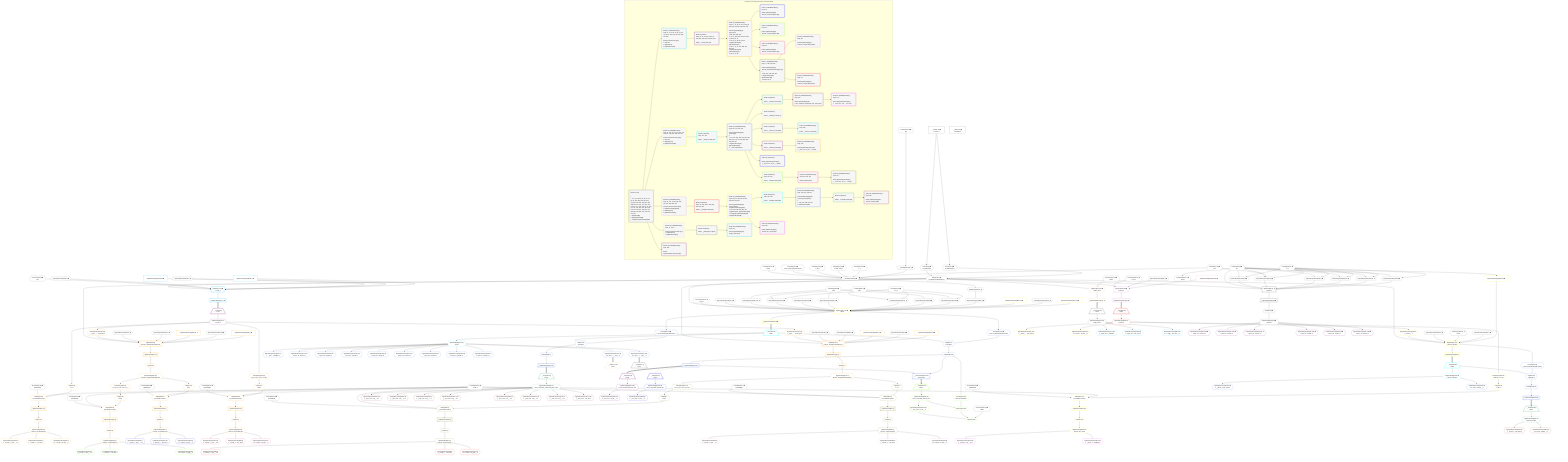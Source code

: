 %%{init: {'themeVariables': { 'fontSize': '12px'}}}%%
graph TD
    classDef path fill:#eee,stroke:#000,color:#000
    classDef plan fill:#fff,stroke-width:1px,color:#000
    classDef itemplan fill:#fff,stroke-width:2px,color:#000
    classDef unbatchedplan fill:#dff,stroke-width:1px,color:#000
    classDef sideeffectplan fill:#fcc,stroke-width:2px,color:#000
    classDef bucket fill:#f6f6f6,color:#000,stroke-width:2px,text-align:left


    %% plan dependencies
    __InputObject145{{"__InputObject[145∈0] ➊"}}:::plan
    Constant371{{"Constant[371∈0] ➊<br />ᐸ419ᐳ"}}:::plan
    Constant372{{"Constant[372∈0] ➊<br />ᐸ'easy cheesy baked potatoes'ᐳ"}}:::plan
    Constant373{{"Constant[373∈0] ➊<br />ᐸ'red'ᐳ"}}:::plan
    Constant374{{"Constant[374∈0] ➊<br />ᐸ'BAR_FOO'ᐳ"}}:::plan
    Constant375{{"Constant[375∈0] ➊<br />ᐸ''ᐳ"}}:::plan
    __InputObject151{{"__InputObject[151∈0] ➊"}}:::plan
    Constant377{{"Constant[377∈0] ➊<br />ᐸ8ᐳ"}}:::plan
    Constant371 & Constant372 & Constant373 & Constant374 & Constant375 & __InputObject151 & Constant377 --> __InputObject145
    PgSelect282[["PgSelect[282∈0] ➊<br />ᐸpersonᐳ"]]:::plan
    Object11{{"Object[11∈0] ➊<br />ᐸ{pgSettings,withPgClient}ᐳ"}}:::plan
    Constant378{{"Constant[378∈0] ➊<br />ᐸ1ᐳ"}}:::plan
    PgFromExpression290{{"PgFromExpression[290∈0] ➊"}}:::plan
    PgFromExpression296{{"PgFromExpression[296∈0] ➊"}}:::plan
    PgFromExpression301{{"PgFromExpression[301∈0] ➊"}}:::plan
    PgFromExpression306{{"PgFromExpression[306∈0] ➊"}}:::plan
    PgFromExpression311{{"PgFromExpression[311∈0] ➊"}}:::plan
    PgFromExpression316{{"PgFromExpression[316∈0] ➊"}}:::plan
    Object11 & Constant378 & PgFromExpression290 & PgFromExpression296 & PgFromExpression301 & PgFromExpression306 & PgFromExpression311 & PgFromExpression316 --> PgSelect282
    Connection12{{"Connection[12∈0] ➊<br />ᐸ8ᐳ"}}:::plan
    Connection105{{"Connection[105∈0] ➊<br />ᐸ103ᐳ"}}:::plan
    Connection191{{"Connection[191∈0] ➊<br />ᐸ188ᐳ"}}:::plan
    Connection221{{"Connection[221∈0] ➊<br />ᐸ219ᐳ"}}:::plan
    Connection236{{"Connection[236∈0] ➊<br />ᐸ231ᐳ"}}:::plan
    Connection251{{"Connection[251∈0] ➊<br />ᐸ246ᐳ"}}:::plan
    Constant378 --> Connection251
    Connection271{{"Connection[271∈0] ➊<br />ᐸ269ᐳ"}}:::plan
    Constant379{{"Constant[379∈0] ➊<br />ᐸ7ᐳ"}}:::plan
    Constant378 & Constant379 --> PgFromExpression290
    Constant378 & Constant377 & Constant379 --> PgFromExpression296
    Constant378 & Constant379 --> PgFromExpression301
    Constant378 & Constant379 --> PgFromExpression306
    Constant378 & Constant379 --> PgFromExpression311
    Constant378 & Constant379 --> PgFromExpression316
    Access9{{"Access[9∈0] ➊<br />ᐸ2.pgSettingsᐳ"}}:::plan
    Access10{{"Access[10∈0] ➊<br />ᐸ2.withPgClientᐳ"}}:::plan
    Access9 & Access10 --> Object11
    PgFromExpression117{{"PgFromExpression[117∈0] ➊"}}:::plan
    Constant368{{"Constant[368∈0] ➊<br />ᐸ15ᐳ"}}:::plan
    Constant368 --> PgFromExpression117
    PgFromExpression122{{"PgFromExpression[122∈0] ➊"}}:::plan
    Constant369{{"Constant[369∈0] ➊<br />ᐸ20ᐳ"}}:::plan
    Constant370{{"Constant[370∈0] ➊<br />ᐸ'[...]'ᐳ"}}:::plan
    Constant369 & Constant370 --> PgFromExpression122
    PgFromExpression129{{"PgFromExpression[129∈0] ➊"}}:::plan
    Constant368 --> PgFromExpression129
    PgFromExpression134{{"PgFromExpression[134∈0] ➊"}}:::plan
    Constant369 & Constant370 --> PgFromExpression134
    PgFromExpression138{{"PgFromExpression[138∈0] ➊"}}:::plan
    Constant368 --> PgFromExpression138
    PgFromExpression143{{"PgFromExpression[143∈0] ➊"}}:::plan
    Constant369 & Constant370 --> PgFromExpression143
    Constant376{{"Constant[376∈0] ➊<br />ᐸ5ᐳ"}}:::plan
    Constant376 --> __InputObject151
    __Value2["__Value[2∈0] ➊<br />ᐸcontextᐳ"]:::plan
    __Value2 --> Access9
    __Value2 --> Access10
    PgFromExpression113{{"PgFromExpression[113∈0] ➊"}}:::plan
    PgFromExpression125{{"PgFromExpression[125∈0] ➊"}}:::plan
    BakedInput154{{"BakedInput[154∈0] ➊"}}:::plan
    __InputObject145 --> BakedInput154
    PgFromExpression160{{"PgFromExpression[160∈0] ➊"}}:::plan
    BakedInput154 --> PgFromExpression160
    First284{{"First[284∈0] ➊"}}:::plan
    PgSelectRows285[["PgSelectRows[285∈0] ➊"]]:::plan
    PgSelectRows285 --> First284
    PgSelect282 --> PgSelectRows285
    PgSelectSingle286{{"PgSelectSingle[286∈0] ➊<br />ᐸpersonᐳ"}}:::plan
    First284 --> PgSelectSingle286
    __Value4["__Value[4∈0] ➊<br />ᐸrootValueᐳ"]:::plan
    PgFromExpression23{{"PgFromExpression[23∈0] ➊"}}:::plan
    PgFromExpression34{{"PgFromExpression[34∈0] ➊"}}:::plan
    PgFromExpression41{{"PgFromExpression[41∈0] ➊"}}:::plan
    PgFromExpression52{{"PgFromExpression[52∈0] ➊"}}:::plan
    PgFromExpression63{{"PgFromExpression[63∈0] ➊"}}:::plan
    PgFromExpression74{{"PgFromExpression[74∈0] ➊"}}:::plan
    PgFromExpression83{{"PgFromExpression[83∈0] ➊"}}:::plan
    PgFromExpression94{{"PgFromExpression[94∈0] ➊"}}:::plan
    PgFromExpression190{{"PgFromExpression[190∈0] ➊"}}:::plan
    PgFromExpression235{{"PgFromExpression[235∈0] ➊"}}:::plan
    PgFromExpression250{{"PgFromExpression[250∈0] ➊"}}:::plan
    PgFromExpression262{{"PgFromExpression[262∈0] ➊"}}:::plan
    Constant319{{"Constant[319∈0] ➊<br />ᐸ[HIDDEN]ᐳ"}}:::plan
    Constant320{{"Constant[320∈0] ➊<br />ᐸfalseᐳ"}}:::plan
    Constant325{{"Constant[325∈0] ➊<br />ᐸ[HIDDEN]ᐳ"}}:::plan
    Constant330{{"Constant[330∈0] ➊<br />ᐸ[HIDDEN]ᐳ"}}:::plan
    Constant335{{"Constant[335∈0] ➊<br />ᐸ[HIDDEN]ᐳ"}}:::plan
    Constant340{{"Constant[340∈0] ➊<br />ᐸ[HIDDEN]ᐳ"}}:::plan
    Constant346{{"Constant[346∈0] ➊<br />ᐸ[HIDDEN]ᐳ"}}:::plan
    Constant363{{"Constant[363∈0] ➊<br />ᐸ[HIDDEN]ᐳ"}}:::plan
    PgSelect14[["PgSelect[14∈1] ➊<br />ᐸtypesᐳ"]]:::plan
    PgSelectInlineApply318["PgSelectInlineApply[318∈1] ➊"]:::plan
    PgSelectInlineApply334["PgSelectInlineApply[334∈1] ➊"]:::plan
    Object11 & Connection12 & PgFromExpression23 & PgSelectInlineApply318 & PgFromExpression63 & PgSelectInlineApply334 --> PgSelect14
    PgSelectRows15[["PgSelectRows[15∈1] ➊"]]:::plan
    PgSelect14 --> PgSelectRows15
    __Item16[/"__Item[16∈2]<br />ᐸ15ᐳ"\]:::itemplan
    PgSelectRows15 ==> __Item16
    PgSelectSingle17{{"PgSelectSingle[17∈2]<br />ᐸtypesᐳ"}}:::plan
    __Item16 --> PgSelectSingle17
    PgSelect32[["PgSelect[32∈3]<br />ᐸfrmcdc_nestedCompoundTypeᐳ"]]:::plan
    PgClassExpression31{{"PgClassExpression[31∈3]<br />ᐸ__types__....ound_type”ᐳ"}}:::plan
    PgSelectInlineApply324["PgSelectInlineApply[324∈3] ➊"]:::plan
    PgSelectInlineApply329["PgSelectInlineApply[329∈3] ➊"]:::plan
    Object11 & PgClassExpression31 & PgFromExpression34 & PgFromExpression41 & PgSelectInlineApply324 & PgFromExpression52 & PgSelectInlineApply329 --> PgSelect32
    PgSelect72[["PgSelect[72∈3]<br />ᐸfrmcdc_nestedCompoundTypeᐳ"]]:::plan
    PgClassExpression71{{"PgClassExpression[71∈3]<br />ᐸ__types__....ound_type”ᐳ"}}:::plan
    PgSelectInlineApply339["PgSelectInlineApply[339∈3] ➊"]:::plan
    PgSelectInlineApply345["PgSelectInlineApply[345∈3] ➊"]:::plan
    Object11 & PgClassExpression71 & PgFromExpression74 & PgFromExpression83 & PgSelectInlineApply339 & PgFromExpression94 & PgSelectInlineApply345 --> PgSelect72
    Object323{{"Object[323∈3]<br />ᐸ{m,hasMore,items}ᐳ"}}:::plan
    List322{{"List[322∈3]<br />ᐸ17ᐳ"}}:::plan
    Constant319 & Constant320 & List322 --> Object323
    Object328{{"Object[328∈3]<br />ᐸ{m,hasMore,items}ᐳ"}}:::plan
    List327{{"List[327∈3]<br />ᐸ37ᐳ"}}:::plan
    Constant325 & Constant320 & List327 --> Object328
    Object333{{"Object[333∈3]<br />ᐸ{m,hasMore,items}ᐳ"}}:::plan
    List332{{"List[332∈3]<br />ᐸ331ᐳ"}}:::plan
    Constant330 & Constant320 & List332 --> Object333
    Object338{{"Object[338∈3]<br />ᐸ{m,hasMore,items}ᐳ"}}:::plan
    List337{{"List[337∈3]<br />ᐸ336ᐳ"}}:::plan
    Constant335 & Constant320 & List337 --> Object338
    First24{{"First[24∈3]"}}:::plan
    PgSelectRows25[["PgSelectRows[25∈3]"]]:::plan
    PgSelectRows25 --> First24
    Object323 --> PgSelectRows25
    PgSelectSingle26{{"PgSelectSingle[26∈3]<br />ᐸfrmcdc_compoundTypeᐳ"}}:::plan
    First24 --> PgSelectSingle26
    PgClassExpression27{{"PgClassExpression[27∈3]<br />ᐸ__frmcdc_c...type__.”a”ᐳ"}}:::plan
    PgSelectSingle26 --> PgClassExpression27
    PgClassExpression28{{"PgClassExpression[28∈3]<br />ᐸ__frmcdc_c....”foo_bar”ᐳ"}}:::plan
    PgSelectSingle26 --> PgClassExpression28
    PgClassExpression30{{"PgClassExpression[30∈3]<br />ᐸ”c”.”compo...nd_type__)ᐳ"}}:::plan
    PgSelectSingle26 --> PgClassExpression30
    PgSelectSingle17 --> PgClassExpression31
    First35{{"First[35∈3]"}}:::plan
    PgSelectRows36[["PgSelectRows[36∈3]"]]:::plan
    PgSelectRows36 --> First35
    PgSelect32 --> PgSelectRows36
    PgSelectSingle37{{"PgSelectSingle[37∈3]<br />ᐸfrmcdc_nestedCompoundTypeᐳ"}}:::plan
    First35 --> PgSelectSingle37
    First42{{"First[42∈3]"}}:::plan
    PgSelectRows43[["PgSelectRows[43∈3]"]]:::plan
    PgSelectRows43 --> First42
    Object328 --> PgSelectRows43
    PgSelectSingle44{{"PgSelectSingle[44∈3]<br />ᐸfrmcdc_compoundTypeᐳ"}}:::plan
    First42 --> PgSelectSingle44
    First53{{"First[53∈3]"}}:::plan
    PgSelectRows54[["PgSelectRows[54∈3]"]]:::plan
    PgSelectRows54 --> First53
    Object333 --> PgSelectRows54
    PgSelectSingle55{{"PgSelectSingle[55∈3]<br />ᐸfrmcdc_compoundTypeᐳ"}}:::plan
    First53 --> PgSelectSingle55
    First64{{"First[64∈3]"}}:::plan
    PgSelectRows65[["PgSelectRows[65∈3]"]]:::plan
    PgSelectRows65 --> First64
    Object338 --> PgSelectRows65
    PgSelectSingle66{{"PgSelectSingle[66∈3]<br />ᐸfrmcdc_compoundTypeᐳ"}}:::plan
    First64 --> PgSelectSingle66
    PgSelectSingle17 --> PgClassExpression71
    First75{{"First[75∈3]"}}:::plan
    PgSelectRows76[["PgSelectRows[76∈3]"]]:::plan
    PgSelectRows76 --> First75
    PgSelect72 --> PgSelectRows76
    PgSelectSingle77{{"PgSelectSingle[77∈3]<br />ᐸfrmcdc_nestedCompoundTypeᐳ"}}:::plan
    First75 --> PgSelectSingle77
    PgSelectSingle17 --> List322
    PgSelectSingle37 --> List327
    RemapKeys331{{"RemapKeys[331∈3]<br />ᐸ37:{”0”:4,”1”:5,”2”:6,”3”:7}ᐳ"}}:::plan
    PgSelectSingle37 --> RemapKeys331
    RemapKeys331 --> List332
    RemapKeys336{{"RemapKeys[336∈3]<br />ᐸ17:{”0”:5,”1”:6,”2”:7,”3”:8}ᐳ"}}:::plan
    PgSelectSingle17 --> RemapKeys336
    RemapKeys336 --> List337
    PgClassExpression45{{"PgClassExpression[45∈4]<br />ᐸ__frmcdc_c...type__.”a”ᐳ"}}:::plan
    PgSelectSingle44 --> PgClassExpression45
    PgClassExpression46{{"PgClassExpression[46∈4]<br />ᐸ__frmcdc_c....”foo_bar”ᐳ"}}:::plan
    PgSelectSingle44 --> PgClassExpression46
    PgClassExpression48{{"PgClassExpression[48∈4]<br />ᐸ”c”.”compo...nd_type__)ᐳ"}}:::plan
    PgSelectSingle44 --> PgClassExpression48
    PgClassExpression56{{"PgClassExpression[56∈5]<br />ᐸ__frmcdc_c...type__.”a”ᐳ"}}:::plan
    PgSelectSingle55 --> PgClassExpression56
    PgClassExpression57{{"PgClassExpression[57∈5]<br />ᐸ__frmcdc_c....”foo_bar”ᐳ"}}:::plan
    PgSelectSingle55 --> PgClassExpression57
    PgClassExpression59{{"PgClassExpression[59∈5]<br />ᐸ”c”.”compo...nd_type__)ᐳ"}}:::plan
    PgSelectSingle55 --> PgClassExpression59
    PgClassExpression67{{"PgClassExpression[67∈6]<br />ᐸ__frmcdc_c...type__.”a”ᐳ"}}:::plan
    PgSelectSingle66 --> PgClassExpression67
    PgClassExpression68{{"PgClassExpression[68∈6]<br />ᐸ__frmcdc_c....”foo_bar”ᐳ"}}:::plan
    PgSelectSingle66 --> PgClassExpression68
    PgClassExpression70{{"PgClassExpression[70∈6]<br />ᐸ”c”.”compo...nd_type__)ᐳ"}}:::plan
    PgSelectSingle66 --> PgClassExpression70
    Object344{{"Object[344∈7]<br />ᐸ{m,hasMore,items}ᐳ"}}:::plan
    List343{{"List[343∈7]<br />ᐸ77ᐳ"}}:::plan
    Constant340 & Constant320 & List343 --> Object344
    Object349{{"Object[349∈7]<br />ᐸ{m,hasMore,items}ᐳ"}}:::plan
    List348{{"List[348∈7]<br />ᐸ347ᐳ"}}:::plan
    Constant346 & Constant320 & List348 --> Object349
    First84{{"First[84∈7]"}}:::plan
    PgSelectRows85[["PgSelectRows[85∈7]"]]:::plan
    PgSelectRows85 --> First84
    Object344 --> PgSelectRows85
    PgSelectSingle86{{"PgSelectSingle[86∈7]<br />ᐸfrmcdc_compoundTypeᐳ"}}:::plan
    First84 --> PgSelectSingle86
    First95{{"First[95∈7]"}}:::plan
    PgSelectRows96[["PgSelectRows[96∈7]"]]:::plan
    PgSelectRows96 --> First95
    Object349 --> PgSelectRows96
    PgSelectSingle97{{"PgSelectSingle[97∈7]<br />ᐸfrmcdc_compoundTypeᐳ"}}:::plan
    First95 --> PgSelectSingle97
    PgSelectSingle77 --> List343
    RemapKeys347{{"RemapKeys[347∈7]<br />ᐸ77:{”0”:4,”1”:5,”2”:6,”3”:7}ᐳ"}}:::plan
    PgSelectSingle77 --> RemapKeys347
    RemapKeys347 --> List348
    PgClassExpression87{{"PgClassExpression[87∈8]<br />ᐸ__frmcdc_c...type__.”a”ᐳ"}}:::plan
    PgSelectSingle86 --> PgClassExpression87
    PgClassExpression88{{"PgClassExpression[88∈8]<br />ᐸ__frmcdc_c....”foo_bar”ᐳ"}}:::plan
    PgSelectSingle86 --> PgClassExpression88
    PgClassExpression90{{"PgClassExpression[90∈8]<br />ᐸ”c”.”compo...nd_type__)ᐳ"}}:::plan
    PgSelectSingle86 --> PgClassExpression90
    PgClassExpression98{{"PgClassExpression[98∈9]<br />ᐸ__frmcdc_c...type__.”a”ᐳ"}}:::plan
    PgSelectSingle97 --> PgClassExpression98
    PgClassExpression99{{"PgClassExpression[99∈9]<br />ᐸ__frmcdc_c....”foo_bar”ᐳ"}}:::plan
    PgSelectSingle97 --> PgClassExpression99
    PgClassExpression101{{"PgClassExpression[101∈9]<br />ᐸ”c”.”compo...nd_type__)ᐳ"}}:::plan
    PgSelectSingle97 --> PgClassExpression101
    PgSelect107[["PgSelect[107∈10] ➊<br />ᐸpostᐳ"]]:::plan
    PgSelectInlineApply350["PgSelectInlineApply[350∈10] ➊"]:::plan
    PgSelectInlineApply354["PgSelectInlineApply[354∈10] ➊"]:::plan
    Object11 & Connection105 & PgFromExpression113 & PgFromExpression117 & PgFromExpression122 & PgFromExpression125 & PgFromExpression129 & PgFromExpression134 & PgFromExpression138 & PgFromExpression143 & PgFromExpression160 & PgSelectInlineApply350 & PgFromExpression190 & PgSelectInlineApply354 --> PgSelect107
    PgSelectRows108[["PgSelectRows[108∈10] ➊"]]:::plan
    PgSelect107 --> PgSelectRows108
    __Item109[/"__Item[109∈11]<br />ᐸ108ᐳ"\]:::itemplan
    PgSelectRows108 ==> __Item109
    PgSelectSingle110{{"PgSelectSingle[110∈11]<br />ᐸpostᐳ"}}:::plan
    __Item109 --> PgSelectSingle110
    __ListTransform204[["__ListTransform[204∈12]<br />ᐸeach:203ᐳ"]]:::plan
    PgSelectRows193[["PgSelectRows[193∈12]"]]:::plan
    Lambda357{{"Lambda[357∈12]"}}:::plan
    PgSelectRows193 & Lambda357 --> __ListTransform204
    List352{{"List[352∈12]<br />ᐸ109,351ᐳ"}}:::plan
    Access351{{"Access[351∈12] ➊<br />ᐸ107.m.subqueryDetailsFor156ᐳ"}}:::plan
    __Item109 & Access351 --> List352
    List356{{"List[356∈12]<br />ᐸ109,355ᐳ"}}:::plan
    Access355{{"Access[355∈12] ➊<br />ᐸ107.m.subqueryDetailsFor192ᐳ"}}:::plan
    __Item109 & Access355 --> List356
    PgClassExpression111{{"PgClassExpression[111∈12]<br />ᐸ__post__.”headline”ᐳ"}}:::plan
    PgSelectSingle110 --> PgClassExpression111
    PgClassExpression114{{"PgClassExpression[114∈12]<br />ᐸ(1/0) /* E...ferred! */ᐳ"}}:::plan
    PgSelectSingle110 --> PgClassExpression114
    PgClassExpression118{{"PgClassExpression[118∈12]<br />ᐸ(1/0) /* E...ferred! */ᐳ"}}:::plan
    PgSelectSingle110 --> PgClassExpression118
    PgClassExpression123{{"PgClassExpression[123∈12]<br />ᐸ(1/0) /* E...ferred! */ᐳ"}}:::plan
    PgSelectSingle110 --> PgClassExpression123
    PgClassExpression126{{"PgClassExpression[126∈12]<br />ᐸ(1/0) /* E...ferred! */ᐳ"}}:::plan
    PgSelectSingle110 --> PgClassExpression126
    PgClassExpression130{{"PgClassExpression[130∈12]<br />ᐸ(1/0) /* E...ferred! */ᐳ"}}:::plan
    PgSelectSingle110 --> PgClassExpression130
    PgClassExpression135{{"PgClassExpression[135∈12]<br />ᐸ(1/0) /* E...ferred! */ᐳ"}}:::plan
    PgSelectSingle110 --> PgClassExpression135
    PgClassExpression139{{"PgClassExpression[139∈12]<br />ᐸ(1/0) /* E...ferred! */ᐳ"}}:::plan
    PgSelectSingle110 --> PgClassExpression139
    PgClassExpression144{{"PgClassExpression[144∈12]<br />ᐸ(1/0) /* E...ferred! */ᐳ"}}:::plan
    PgSelectSingle110 --> PgClassExpression144
    PgSelectRows161[["PgSelectRows[161∈12]"]]:::plan
    Lambda353{{"Lambda[353∈12]"}}:::plan
    Lambda353 --> PgSelectRows161
    PgClassExpression176{{"PgClassExpression[176∈12]<br />ᐸ”a”.”post_...(__post__)ᐳ"}}:::plan
    PgSelectSingle110 --> PgClassExpression176
    PgClassExpression179{{"PgClassExpression[179∈12]<br />ᐸ”a”.”post_...(__post__)ᐳ"}}:::plan
    PgSelectSingle110 --> PgClassExpression179
    Lambda357 --> PgSelectRows193
    PgSelect107 --> Access351
    List352 --> Lambda353
    PgSelect107 --> Access355
    List356 --> Lambda357
    __Item162[/"__Item[162∈13]<br />ᐸ161ᐳ"\]:::itemplan
    PgSelectRows161 ==> __Item162
    PgSelectSingle163{{"PgSelectSingle[163∈13]<br />ᐸpost_computed_compound_type_arrayᐳ"}}:::plan
    __Item162 --> PgSelectSingle163
    PgClassExpression164{{"PgClassExpression[164∈14]<br />ᐸ__post_com...rray__.”a”ᐳ"}}:::plan
    PgSelectSingle163 --> PgClassExpression164
    PgClassExpression165{{"PgClassExpression[165∈14]<br />ᐸ__post_com...rray__.”b”ᐳ"}}:::plan
    PgSelectSingle163 --> PgClassExpression165
    PgClassExpression166{{"PgClassExpression[166∈14]<br />ᐸ__post_com...rray__.”c”ᐳ"}}:::plan
    PgSelectSingle163 --> PgClassExpression166
    PgClassExpression167{{"PgClassExpression[167∈14]<br />ᐸ__post_com...rray__.”d”ᐳ"}}:::plan
    PgSelectSingle163 --> PgClassExpression167
    PgClassExpression168{{"PgClassExpression[168∈14]<br />ᐸ__post_com...rray__.”e”ᐳ"}}:::plan
    PgSelectSingle163 --> PgClassExpression168
    PgClassExpression169{{"PgClassExpression[169∈14]<br />ᐸ__post_com...rray__.”f”ᐳ"}}:::plan
    PgSelectSingle163 --> PgClassExpression169
    PgClassExpression170{{"PgClassExpression[170∈14]<br />ᐸ__post_com...rray__.”g”ᐳ"}}:::plan
    PgSelectSingle163 --> PgClassExpression170
    PgClassExpression174{{"PgClassExpression[174∈14]<br />ᐸ__post_com....”foo_bar”ᐳ"}}:::plan
    PgSelectSingle163 --> PgClassExpression174
    __Item177[/"__Item[177∈16]<br />ᐸ176ᐳ"\]:::itemplan
    PgClassExpression176 ==> __Item177
    __Item180[/"__Item[180∈17]<br />ᐸ179ᐳ"\]:::itemplan
    PgClassExpression179 ==> __Item180
    __Item194[/"__Item[194∈19]<br />ᐸ193ᐳ"\]:::itemplan
    PgSelectRows193 ==> __Item194
    PgSelectSingle195{{"PgSelectSingle[195∈19]<br />ᐸpost_computed_interval_setᐳ"}}:::plan
    __Item194 --> PgSelectSingle195
    PgClassExpression196{{"PgClassExpression[196∈19]<br />ᐸ__post_com...al_set__.vᐳ"}}:::plan
    PgSelectSingle195 --> PgClassExpression196
    __Item206[/"__Item[206∈21]<br />ᐸ193ᐳ"\]:::itemplan
    PgSelectRows193 -.-> __Item206
    PgSelectSingle207{{"PgSelectSingle[207∈21]<br />ᐸpost_computed_interval_setᐳ"}}:::plan
    __Item206 --> PgSelectSingle207
    PgClassExpression208{{"PgClassExpression[208∈21]<br />ᐸ__post_com...al_set__.vᐳ"}}:::plan
    PgSelectSingle207 --> PgClassExpression208
    Edge212{{"Edge[212∈22]"}}:::plan
    PgClassExpression211{{"PgClassExpression[211∈22]<br />ᐸ__post_com...al_set__.vᐳ"}}:::plan
    PgCursor214{{"PgCursor[214∈22]"}}:::plan
    PgClassExpression211 & PgCursor214 & Connection191 --> Edge212
    PgSelectSingle210{{"PgSelectSingle[210∈22]<br />ᐸpost_computed_interval_setᐳ"}}:::plan
    Access213{{"Access[213∈22]<br />ᐸ357.cursorDetailsᐳ"}}:::plan
    PgSelectSingle210 & Access213 --> PgCursor214
    __Item209[/"__Item[209∈22]<br />ᐸ204ᐳ"\]:::itemplan
    __ListTransform204 ==> __Item209
    __Item209 --> PgSelectSingle210
    PgSelectSingle210 --> PgClassExpression211
    Lambda357 --> Access213
    PgSelect223[["PgSelect[223∈25] ➊<br />ᐸpersonᐳ"]]:::plan
    PgSelectInlineApply362["PgSelectInlineApply[362∈25] ➊"]:::plan
    Object11 & Connection221 & PgFromExpression262 & PgSelectInlineApply362 --> PgSelect223
    PgSelectRows224[["PgSelectRows[224∈25] ➊"]]:::plan
    PgSelect223 --> PgSelectRows224
    __Item225[/"__Item[225∈26]<br />ᐸ224ᐳ"\]:::itemplan
    PgSelectRows224 ==> __Item225
    PgSelectSingle226{{"PgSelectSingle[226∈26]<br />ᐸpersonᐳ"}}:::plan
    __Item225 --> PgSelectSingle226
    PgSelect237[["PgSelect[237∈27]<br />ᐸperson_friendsᐳ"]]:::plan
    PgClassExpression228{{"PgClassExpression[228∈27]<br />ᐸ__person__ᐳ"}}:::plan
    PgSelectInlineApply358["PgSelectInlineApply[358∈27] ➊"]:::plan
    Object11 & PgClassExpression228 & PgFromExpression235 & Connection236 & PgFromExpression250 & PgSelectInlineApply358 --> PgSelect237
    Constant378 --> PgSelectInlineApply358
    Object367{{"Object[367∈27]<br />ᐸ{m,hasMore,items}ᐳ"}}:::plan
    List366{{"List[366∈27]<br />ᐸ365ᐳ"}}:::plan
    Constant363 & Constant320 & List366 --> Object367
    PgClassExpression227{{"PgClassExpression[227∈27]<br />ᐸ__person__...full_name”ᐳ"}}:::plan
    PgSelectSingle226 --> PgClassExpression227
    PgSelectSingle226 --> PgClassExpression228
    PgClassExpression229{{"PgClassExpression[229∈27]<br />ᐸ”c”.”perso..._person__)ᐳ"}}:::plan
    PgSelectSingle226 --> PgClassExpression229
    PgSelectRows238[["PgSelectRows[238∈27]"]]:::plan
    PgSelect237 --> PgSelectRows238
    First263{{"First[263∈27]"}}:::plan
    PgSelectRows264[["PgSelectRows[264∈27]"]]:::plan
    PgSelectRows264 --> First263
    Object367 --> PgSelectRows264
    PgSelectSingle265{{"PgSelectSingle[265∈27]<br />ᐸperson_first_postᐳ"}}:::plan
    First263 --> PgSelectSingle265
    RemapKeys365{{"RemapKeys[365∈27]<br />ᐸ226:{”0”:1,”1”:2}ᐳ"}}:::plan
    PgSelectSingle226 --> RemapKeys365
    RemapKeys365 --> List366
    __Item239[/"__Item[239∈28]<br />ᐸ238ᐳ"\]:::itemplan
    PgSelectRows238 ==> __Item239
    PgSelectSingle240{{"PgSelectSingle[240∈28]<br />ᐸperson_friendsᐳ"}}:::plan
    __Item239 --> PgSelectSingle240
    List360{{"List[360∈29]<br />ᐸ239,359ᐳ"}}:::plan
    Access359{{"Access[359∈29]<br />ᐸ237.m.subqueryDetailsFor252ᐳ"}}:::plan
    __Item239 & Access359 --> List360
    PgClassExpression241{{"PgClassExpression[241∈29]<br />ᐸ__person_f...full_name”ᐳ"}}:::plan
    PgSelectSingle240 --> PgClassExpression241
    PgClassExpression243{{"PgClassExpression[243∈29]<br />ᐸ”c”.”perso...friends__)ᐳ"}}:::plan
    PgSelectSingle240 --> PgClassExpression243
    PgSelectRows253[["PgSelectRows[253∈29]"]]:::plan
    Lambda361{{"Lambda[361∈29]"}}:::plan
    Lambda361 --> PgSelectRows253
    PgSelect237 --> Access359
    List360 --> Lambda361
    __Item254[/"__Item[254∈30]<br />ᐸ253ᐳ"\]:::itemplan
    PgSelectRows253 ==> __Item254
    PgSelectSingle255{{"PgSelectSingle[255∈30]<br />ᐸperson_friendsᐳ"}}:::plan
    __Item254 --> PgSelectSingle255
    PgClassExpression256{{"PgClassExpression[256∈31]<br />ᐸ__person_f...full_name”ᐳ"}}:::plan
    PgSelectSingle255 --> PgClassExpression256
    PgClassExpression258{{"PgClassExpression[258∈31]<br />ᐸ”c”.”perso...friends__)ᐳ"}}:::plan
    PgSelectSingle255 --> PgClassExpression258
    PgClassExpression266{{"PgClassExpression[266∈32]<br />ᐸ__person_f...ost__.”id”ᐳ"}}:::plan
    PgSelectSingle265 --> PgClassExpression266
    PgClassExpression267{{"PgClassExpression[267∈32]<br />ᐸ__person_f...”headline”ᐳ"}}:::plan
    PgSelectSingle265 --> PgClassExpression267
    PgSelect273[["PgSelect[273∈33] ➊<br />ᐸedge_caseᐳ"]]:::plan
    Object11 & Connection271 --> PgSelect273
    PgSelectRows274[["PgSelectRows[274∈33] ➊"]]:::plan
    PgSelect273 --> PgSelectRows274
    __Item275[/"__Item[275∈34]<br />ᐸ274ᐳ"\]:::itemplan
    PgSelectRows274 ==> __Item275
    PgSelectSingle276{{"PgSelectSingle[276∈34]<br />ᐸedge_caseᐳ"}}:::plan
    __Item275 --> PgSelectSingle276
    PgClassExpression277{{"PgClassExpression[277∈35]<br />ᐸ__edge_cas...s_default”ᐳ"}}:::plan
    PgSelectSingle276 --> PgClassExpression277
    PgClassExpression278{{"PgClassExpression[278∈35]<br />ᐸ__edge_cas...cast_easy”ᐳ"}}:::plan
    PgSelectSingle276 --> PgClassExpression278
    PgClassExpression280{{"PgClassExpression[280∈35]<br />ᐸ”c”.”edge_...ge_case__)ᐳ"}}:::plan
    PgSelectSingle276 --> PgClassExpression280
    PgClassExpression291{{"PgClassExpression[291∈36] ➊<br />ᐸ(1/0) /* E...ferred! */ᐳ"}}:::plan
    PgSelectSingle286 --> PgClassExpression291
    PgClassExpression297{{"PgClassExpression[297∈36] ➊<br />ᐸ(1/0) /* E...ferred! */ᐳ"}}:::plan
    PgSelectSingle286 --> PgClassExpression297
    PgClassExpression302{{"PgClassExpression[302∈36] ➊<br />ᐸ(1/0) /* E...ferred! */ᐳ"}}:::plan
    PgSelectSingle286 --> PgClassExpression302
    PgClassExpression307{{"PgClassExpression[307∈36] ➊<br />ᐸ(1/0) /* E...ferred! */ᐳ"}}:::plan
    PgSelectSingle286 --> PgClassExpression307
    PgClassExpression312{{"PgClassExpression[312∈36] ➊<br />ᐸ(1/0) /* E...ferred! */ᐳ"}}:::plan
    PgSelectSingle286 --> PgClassExpression312
    PgClassExpression317{{"PgClassExpression[317∈36] ➊<br />ᐸ(1/0) /* E...ferred! */ᐳ"}}:::plan
    PgSelectSingle286 --> PgClassExpression317

    %% define steps

    subgraph "Buckets for queries/v4/procedure-computed-fields"
    Bucket0("Bucket 0 (root)<br /><br />1: <br />ᐳ: 6, 9, 10, 23, 34, 41, 52, 63, 74, 83, 94, 190, 235, 250, 262, 319, 320, 325, 330, 335, 340, 346, 363, 368, 369, 370, 371, 372, 373, 374, 375, 376, 377, 378, 379, 11, 12, 105, 113, 117, 122, 125, 129, 134, 138, 143, 151, 191, 221, 236, 251, 271, 290, 296, 301, 306, 311, 316, 145, 154, 160<br />2: PgSelect[282]<br />3: PgSelectRows[285]<br />ᐳ: First[284], PgSelectSingle[286]"):::bucket
    classDef bucket0 stroke:#696969
    class Bucket0,__Value2,__Value4,Access9,Access10,Object11,Connection12,PgFromExpression23,PgFromExpression34,PgFromExpression41,PgFromExpression52,PgFromExpression63,PgFromExpression74,PgFromExpression83,PgFromExpression94,Connection105,PgFromExpression113,PgFromExpression117,PgFromExpression122,PgFromExpression125,PgFromExpression129,PgFromExpression134,PgFromExpression138,PgFromExpression143,__InputObject145,__InputObject151,BakedInput154,PgFromExpression160,PgFromExpression190,Connection191,Connection221,PgFromExpression235,Connection236,PgFromExpression250,Connection251,PgFromExpression262,Connection271,PgSelect282,First284,PgSelectRows285,PgSelectSingle286,PgFromExpression290,PgFromExpression296,PgFromExpression301,PgFromExpression306,PgFromExpression311,PgFromExpression316,Constant319,Constant320,Constant325,Constant330,Constant335,Constant340,Constant346,Constant363,Constant368,Constant369,Constant370,Constant371,Constant372,Constant373,Constant374,Constant375,Constant376,Constant377,Constant378,Constant379 bucket0
    Bucket1("Bucket 1 (nullableBoundary)<br />Deps: 11, 12, 6, 23, 63, 34, 41, 52, 74, 83, 94, 319, 320, 325, 330, 335, 340, 346<br /><br />ROOT Connectionᐸ8ᐳ[12]<br />1: 318, 334<br />2: PgSelect[14]<br />3: PgSelectRows[15]"):::bucket
    classDef bucket1 stroke:#00bfff
    class Bucket1,PgSelect14,PgSelectRows15,PgSelectInlineApply318,PgSelectInlineApply334 bucket1
    Bucket2("Bucket 2 (listItem)<br />Deps: 11, 34, 41, 52, 74, 83, 94, 319, 320, 325, 330, 335, 340, 346<br /><br />ROOT __Item{2}ᐸ15ᐳ[16]"):::bucket
    classDef bucket2 stroke:#7f007f
    class Bucket2,__Item16,PgSelectSingle17 bucket2
    Bucket3("Bucket 3 (nullableBoundary)<br />Deps: 17, 11, 34, 41, 52, 74, 83, 94, 319, 320, 325, 330, 335, 340, 346<br /><br />ROOT PgSelectSingle{2}ᐸtypesᐳ[17]<br />1: 324, 329, 339, 345<br />ᐳ: 31, 71, 322, 336, 323, 337, 338<br />2: 25, 32, 65, 72<br />ᐳ: 24, 26, 27, 28, 30, 64, 66<br />3: PgSelectRows[36], PgSelectRows[76]<br />ᐳ: 35, 37, 75, 77, 327, 328, 331, 332, 333<br />4: PgSelectRows[43], PgSelectRows[54]<br />ᐳ: 42, 44, 53, 55"):::bucket
    classDef bucket3 stroke:#ffa500
    class Bucket3,First24,PgSelectRows25,PgSelectSingle26,PgClassExpression27,PgClassExpression28,PgClassExpression30,PgClassExpression31,PgSelect32,First35,PgSelectRows36,PgSelectSingle37,First42,PgSelectRows43,PgSelectSingle44,First53,PgSelectRows54,PgSelectSingle55,First64,PgSelectRows65,PgSelectSingle66,PgClassExpression71,PgSelect72,First75,PgSelectRows76,PgSelectSingle77,List322,Object323,PgSelectInlineApply324,List327,Object328,PgSelectInlineApply329,RemapKeys331,List332,Object333,RemapKeys336,List337,Object338,PgSelectInlineApply339,PgSelectInlineApply345 bucket3
    Bucket4("Bucket 4 (nullableBoundary)<br />Deps: 44<br /><br />ROOT PgSelectSingle{3}ᐸfrmcdc_compoundTypeᐳ[44]"):::bucket
    classDef bucket4 stroke:#0000ff
    class Bucket4,PgClassExpression45,PgClassExpression46,PgClassExpression48 bucket4
    Bucket5("Bucket 5 (nullableBoundary)<br />Deps: 55<br /><br />ROOT PgSelectSingle{3}ᐸfrmcdc_compoundTypeᐳ[55]"):::bucket
    classDef bucket5 stroke:#7fff00
    class Bucket5,PgClassExpression56,PgClassExpression57,PgClassExpression59 bucket5
    Bucket6("Bucket 6 (nullableBoundary)<br />Deps: 66<br /><br />ROOT PgSelectSingle{3}ᐸfrmcdc_compoundTypeᐳ[66]"):::bucket
    classDef bucket6 stroke:#ff1493
    class Bucket6,PgClassExpression67,PgClassExpression68,PgClassExpression70 bucket6
    Bucket7("Bucket 7 (nullableBoundary)<br />Deps: 77, 340, 320, 346<br /><br />ROOT PgSelectSingle{3}ᐸfrmcdc_nestedCompoundTypeᐳ[77]<br />1: <br />ᐳ: 343, 347, 344, 348, 349<br />2: PgSelectRows[85], PgSelectRows[96]<br />ᐳ: 84, 86, 95, 97"):::bucket
    classDef bucket7 stroke:#808000
    class Bucket7,First84,PgSelectRows85,PgSelectSingle86,First95,PgSelectRows96,PgSelectSingle97,List343,Object344,RemapKeys347,List348,Object349 bucket7
    Bucket8("Bucket 8 (nullableBoundary)<br />Deps: 86<br /><br />ROOT PgSelectSingle{7}ᐸfrmcdc_compoundTypeᐳ[86]"):::bucket
    classDef bucket8 stroke:#dda0dd
    class Bucket8,PgClassExpression87,PgClassExpression88,PgClassExpression90 bucket8
    Bucket9("Bucket 9 (nullableBoundary)<br />Deps: 97<br /><br />ROOT PgSelectSingle{7}ᐸfrmcdc_compoundTypeᐳ[97]"):::bucket
    classDef bucket9 stroke:#ff0000
    class Bucket9,PgClassExpression98,PgClassExpression99,PgClassExpression101 bucket9
    Bucket10("Bucket 10 (nullableBoundary)<br />Deps: 11, 105, 6, 113, 117, 122, 125, 129, 134, 138, 143, 160, 190, 191<br /><br />ROOT Connectionᐸ103ᐳ[105]<br />1: 350, 354<br />2: PgSelect[107]<br />3: PgSelectRows[108]"):::bucket
    classDef bucket10 stroke:#ffff00
    class Bucket10,PgSelect107,PgSelectRows108,PgSelectInlineApply350,PgSelectInlineApply354 bucket10
    Bucket11("Bucket 11 (listItem)<br />Deps: 107, 191<br /><br />ROOT __Item{11}ᐸ108ᐳ[109]"):::bucket
    classDef bucket11 stroke:#00ffff
    class Bucket11,__Item109,PgSelectSingle110 bucket11
    Bucket12("Bucket 12 (nullableBoundary)<br />Deps: 110, 107, 109, 191<br /><br />ROOT PgSelectSingle{11}ᐸpostᐳ[110]<br />1: <br />ᐳ: 111, 114, 118, 123, 126, 130, 135, 139, 144, 176, 179, 351, 355, 352, 353, 356, 357<br />2: PgSelectRows[161], PgSelectRows[193]<br />3: __ListTransform[204]"):::bucket
    classDef bucket12 stroke:#4169e1
    class Bucket12,PgClassExpression111,PgClassExpression114,PgClassExpression118,PgClassExpression123,PgClassExpression126,PgClassExpression130,PgClassExpression135,PgClassExpression139,PgClassExpression144,PgSelectRows161,PgClassExpression176,PgClassExpression179,PgSelectRows193,__ListTransform204,Access351,List352,Lambda353,Access355,List356,Lambda357 bucket12
    Bucket13("Bucket 13 (listItem)<br /><br />ROOT __Item{13}ᐸ161ᐳ[162]"):::bucket
    classDef bucket13 stroke:#3cb371
    class Bucket13,__Item162,PgSelectSingle163 bucket13
    Bucket14("Bucket 14 (nullableBoundary)<br />Deps: 163<br /><br />ROOT PgSelectSingle{13}ᐸpost_computed_compound_type_arrayᐳ[163]"):::bucket
    classDef bucket14 stroke:#a52a2a
    class Bucket14,PgClassExpression164,PgClassExpression165,PgClassExpression166,PgClassExpression167,PgClassExpression168,PgClassExpression169,PgClassExpression170,PgClassExpression174 bucket14
    Bucket15("Bucket 15 (nullableBoundary)<br />Deps: 170<br /><br />ROOT PgClassExpression{14}ᐸ__post_com...rray__.”g”ᐳ[170]"):::bucket
    classDef bucket15 stroke:#ff00ff
    class Bucket15 bucket15
    Bucket16("Bucket 16 (listItem)<br /><br />ROOT __Item{16}ᐸ176ᐳ[177]"):::bucket
    classDef bucket16 stroke:#f5deb3
    class Bucket16,__Item177 bucket16
    Bucket17("Bucket 17 (listItem)<br /><br />ROOT __Item{17}ᐸ179ᐳ[180]"):::bucket
    classDef bucket17 stroke:#696969
    class Bucket17,__Item180 bucket17
    Bucket18("Bucket 18 (nullableBoundary)<br />Deps: 180<br /><br />ROOT __Item{17}ᐸ179ᐳ[180]"):::bucket
    classDef bucket18 stroke:#00bfff
    class Bucket18 bucket18
    Bucket19("Bucket 19 (listItem)<br /><br />ROOT __Item{19}ᐸ193ᐳ[194]"):::bucket
    classDef bucket19 stroke:#7f007f
    class Bucket19,__Item194,PgSelectSingle195,PgClassExpression196 bucket19
    Bucket20("Bucket 20 (nullableBoundary)<br />Deps: 196<br /><br />ROOT PgClassExpression{19}ᐸ__post_com...al_set__.vᐳ[196]"):::bucket
    classDef bucket20 stroke:#ffa500
    class Bucket20 bucket20
    Bucket21("Bucket 21 (subroutine)<br /><br />ROOT PgClassExpression{21}ᐸ__post_com...al_set__.vᐳ[208]"):::bucket
    classDef bucket21 stroke:#0000ff
    class Bucket21,__Item206,PgSelectSingle207,PgClassExpression208 bucket21
    Bucket22("Bucket 22 (listItem)<br />Deps: 191, 357<br /><br />ROOT __Item{22}ᐸ204ᐳ[209]"):::bucket
    classDef bucket22 stroke:#7fff00
    class Bucket22,__Item209,PgSelectSingle210,PgClassExpression211,Edge212,Access213,PgCursor214 bucket22
    Bucket23("Bucket 23 (nullableBoundary)<br />Deps: 212, 211, 214<br /><br />ROOT Edge{22}[212]"):::bucket
    classDef bucket23 stroke:#ff1493
    class Bucket23 bucket23
    Bucket24("Bucket 24 (nullableBoundary)<br />Deps: 211<br /><br />ROOT PgClassExpression{22}ᐸ__post_com...al_set__.vᐳ[211]"):::bucket
    classDef bucket24 stroke:#808000
    class Bucket24 bucket24
    Bucket25("Bucket 25 (nullableBoundary)<br />Deps: 11, 221, 6, 262, 235, 236, 250, 378, 363, 320, 251<br /><br />ROOT Connectionᐸ219ᐳ[221]<br />1: PgSelectInlineApply[362]<br />2: PgSelect[223]<br />3: PgSelectRows[224]"):::bucket
    classDef bucket25 stroke:#dda0dd
    class Bucket25,PgSelect223,PgSelectRows224,PgSelectInlineApply362 bucket25
    Bucket26("Bucket 26 (listItem)<br />Deps: 11, 235, 236, 6, 250, 378, 363, 320, 251<br /><br />ROOT __Item{26}ᐸ224ᐳ[225]"):::bucket
    classDef bucket26 stroke:#ff0000
    class Bucket26,__Item225,PgSelectSingle226 bucket26
    Bucket27("Bucket 27 (nullableBoundary)<br />Deps: 226, 11, 235, 236, 6, 250, 378, 363, 320, 251<br /><br />ROOT PgSelectSingle{26}ᐸpersonᐳ[226]<br />1: PgSelectInlineApply[358]<br />ᐳ: 227, 228, 229, 365, 366, 367<br />2: PgSelect[237], PgSelectRows[264]<br />ᐳ: First[263], PgSelectSingle[265]<br />3: PgSelectRows[238]"):::bucket
    classDef bucket27 stroke:#ffff00
    class Bucket27,PgClassExpression227,PgClassExpression228,PgClassExpression229,PgSelect237,PgSelectRows238,First263,PgSelectRows264,PgSelectSingle265,PgSelectInlineApply358,RemapKeys365,List366,Object367 bucket27
    Bucket28("Bucket 28 (listItem)<br />Deps: 237, 251<br /><br />ROOT __Item{28}ᐸ238ᐳ[239]"):::bucket
    classDef bucket28 stroke:#00ffff
    class Bucket28,__Item239,PgSelectSingle240 bucket28
    Bucket29("Bucket 29 (nullableBoundary)<br />Deps: 240, 237, 239, 251<br /><br />ROOT PgSelectSingle{28}ᐸperson_friendsᐳ[240]<br />1: <br />ᐳ: 241, 243, 359, 360, 361<br />2: PgSelectRows[253]"):::bucket
    classDef bucket29 stroke:#4169e1
    class Bucket29,PgClassExpression241,PgClassExpression243,PgSelectRows253,Access359,List360,Lambda361 bucket29
    Bucket30("Bucket 30 (listItem)<br /><br />ROOT __Item{30}ᐸ253ᐳ[254]"):::bucket
    classDef bucket30 stroke:#3cb371
    class Bucket30,__Item254,PgSelectSingle255 bucket30
    Bucket31("Bucket 31 (nullableBoundary)<br />Deps: 255<br /><br />ROOT PgSelectSingle{30}ᐸperson_friendsᐳ[255]"):::bucket
    classDef bucket31 stroke:#a52a2a
    class Bucket31,PgClassExpression256,PgClassExpression258 bucket31
    Bucket32("Bucket 32 (nullableBoundary)<br />Deps: 265<br /><br />ROOT PgSelectSingle{27}ᐸperson_first_postᐳ[265]"):::bucket
    classDef bucket32 stroke:#ff00ff
    class Bucket32,PgClassExpression266,PgClassExpression267 bucket32
    Bucket33("Bucket 33 (nullableBoundary)<br />Deps: 11, 271, 6<br /><br />ROOT Connectionᐸ269ᐳ[271]<br />1: PgSelect[273]<br />2: PgSelectRows[274]"):::bucket
    classDef bucket33 stroke:#f5deb3
    class Bucket33,PgSelect273,PgSelectRows274 bucket33
    Bucket34("Bucket 34 (listItem)<br /><br />ROOT __Item{34}ᐸ274ᐳ[275]"):::bucket
    classDef bucket34 stroke:#696969
    class Bucket34,__Item275,PgSelectSingle276 bucket34
    Bucket35("Bucket 35 (nullableBoundary)<br />Deps: 276<br /><br />ROOT PgSelectSingle{34}ᐸedge_caseᐳ[276]"):::bucket
    classDef bucket35 stroke:#00bfff
    class Bucket35,PgClassExpression277,PgClassExpression278,PgClassExpression280 bucket35
    Bucket36("Bucket 36 (nullableBoundary)<br />Deps: 286<br /><br />ROOT PgSelectSingleᐸpersonᐳ[286]"):::bucket
    classDef bucket36 stroke:#7f007f
    class Bucket36,PgClassExpression291,PgClassExpression297,PgClassExpression302,PgClassExpression307,PgClassExpression312,PgClassExpression317 bucket36
    Bucket0 --> Bucket1 & Bucket10 & Bucket25 & Bucket33 & Bucket36
    Bucket1 --> Bucket2
    Bucket2 --> Bucket3
    Bucket3 --> Bucket4 & Bucket5 & Bucket6 & Bucket7
    Bucket7 --> Bucket8 & Bucket9
    Bucket10 --> Bucket11
    Bucket11 --> Bucket12
    Bucket12 --> Bucket13 & Bucket16 & Bucket17 & Bucket19 & Bucket21 & Bucket22
    Bucket13 --> Bucket14
    Bucket14 --> Bucket15
    Bucket17 --> Bucket18
    Bucket19 --> Bucket20
    Bucket22 --> Bucket23
    Bucket23 --> Bucket24
    Bucket25 --> Bucket26
    Bucket26 --> Bucket27
    Bucket27 --> Bucket28 & Bucket32
    Bucket28 --> Bucket29
    Bucket29 --> Bucket30
    Bucket30 --> Bucket31
    Bucket33 --> Bucket34
    Bucket34 --> Bucket35
    end